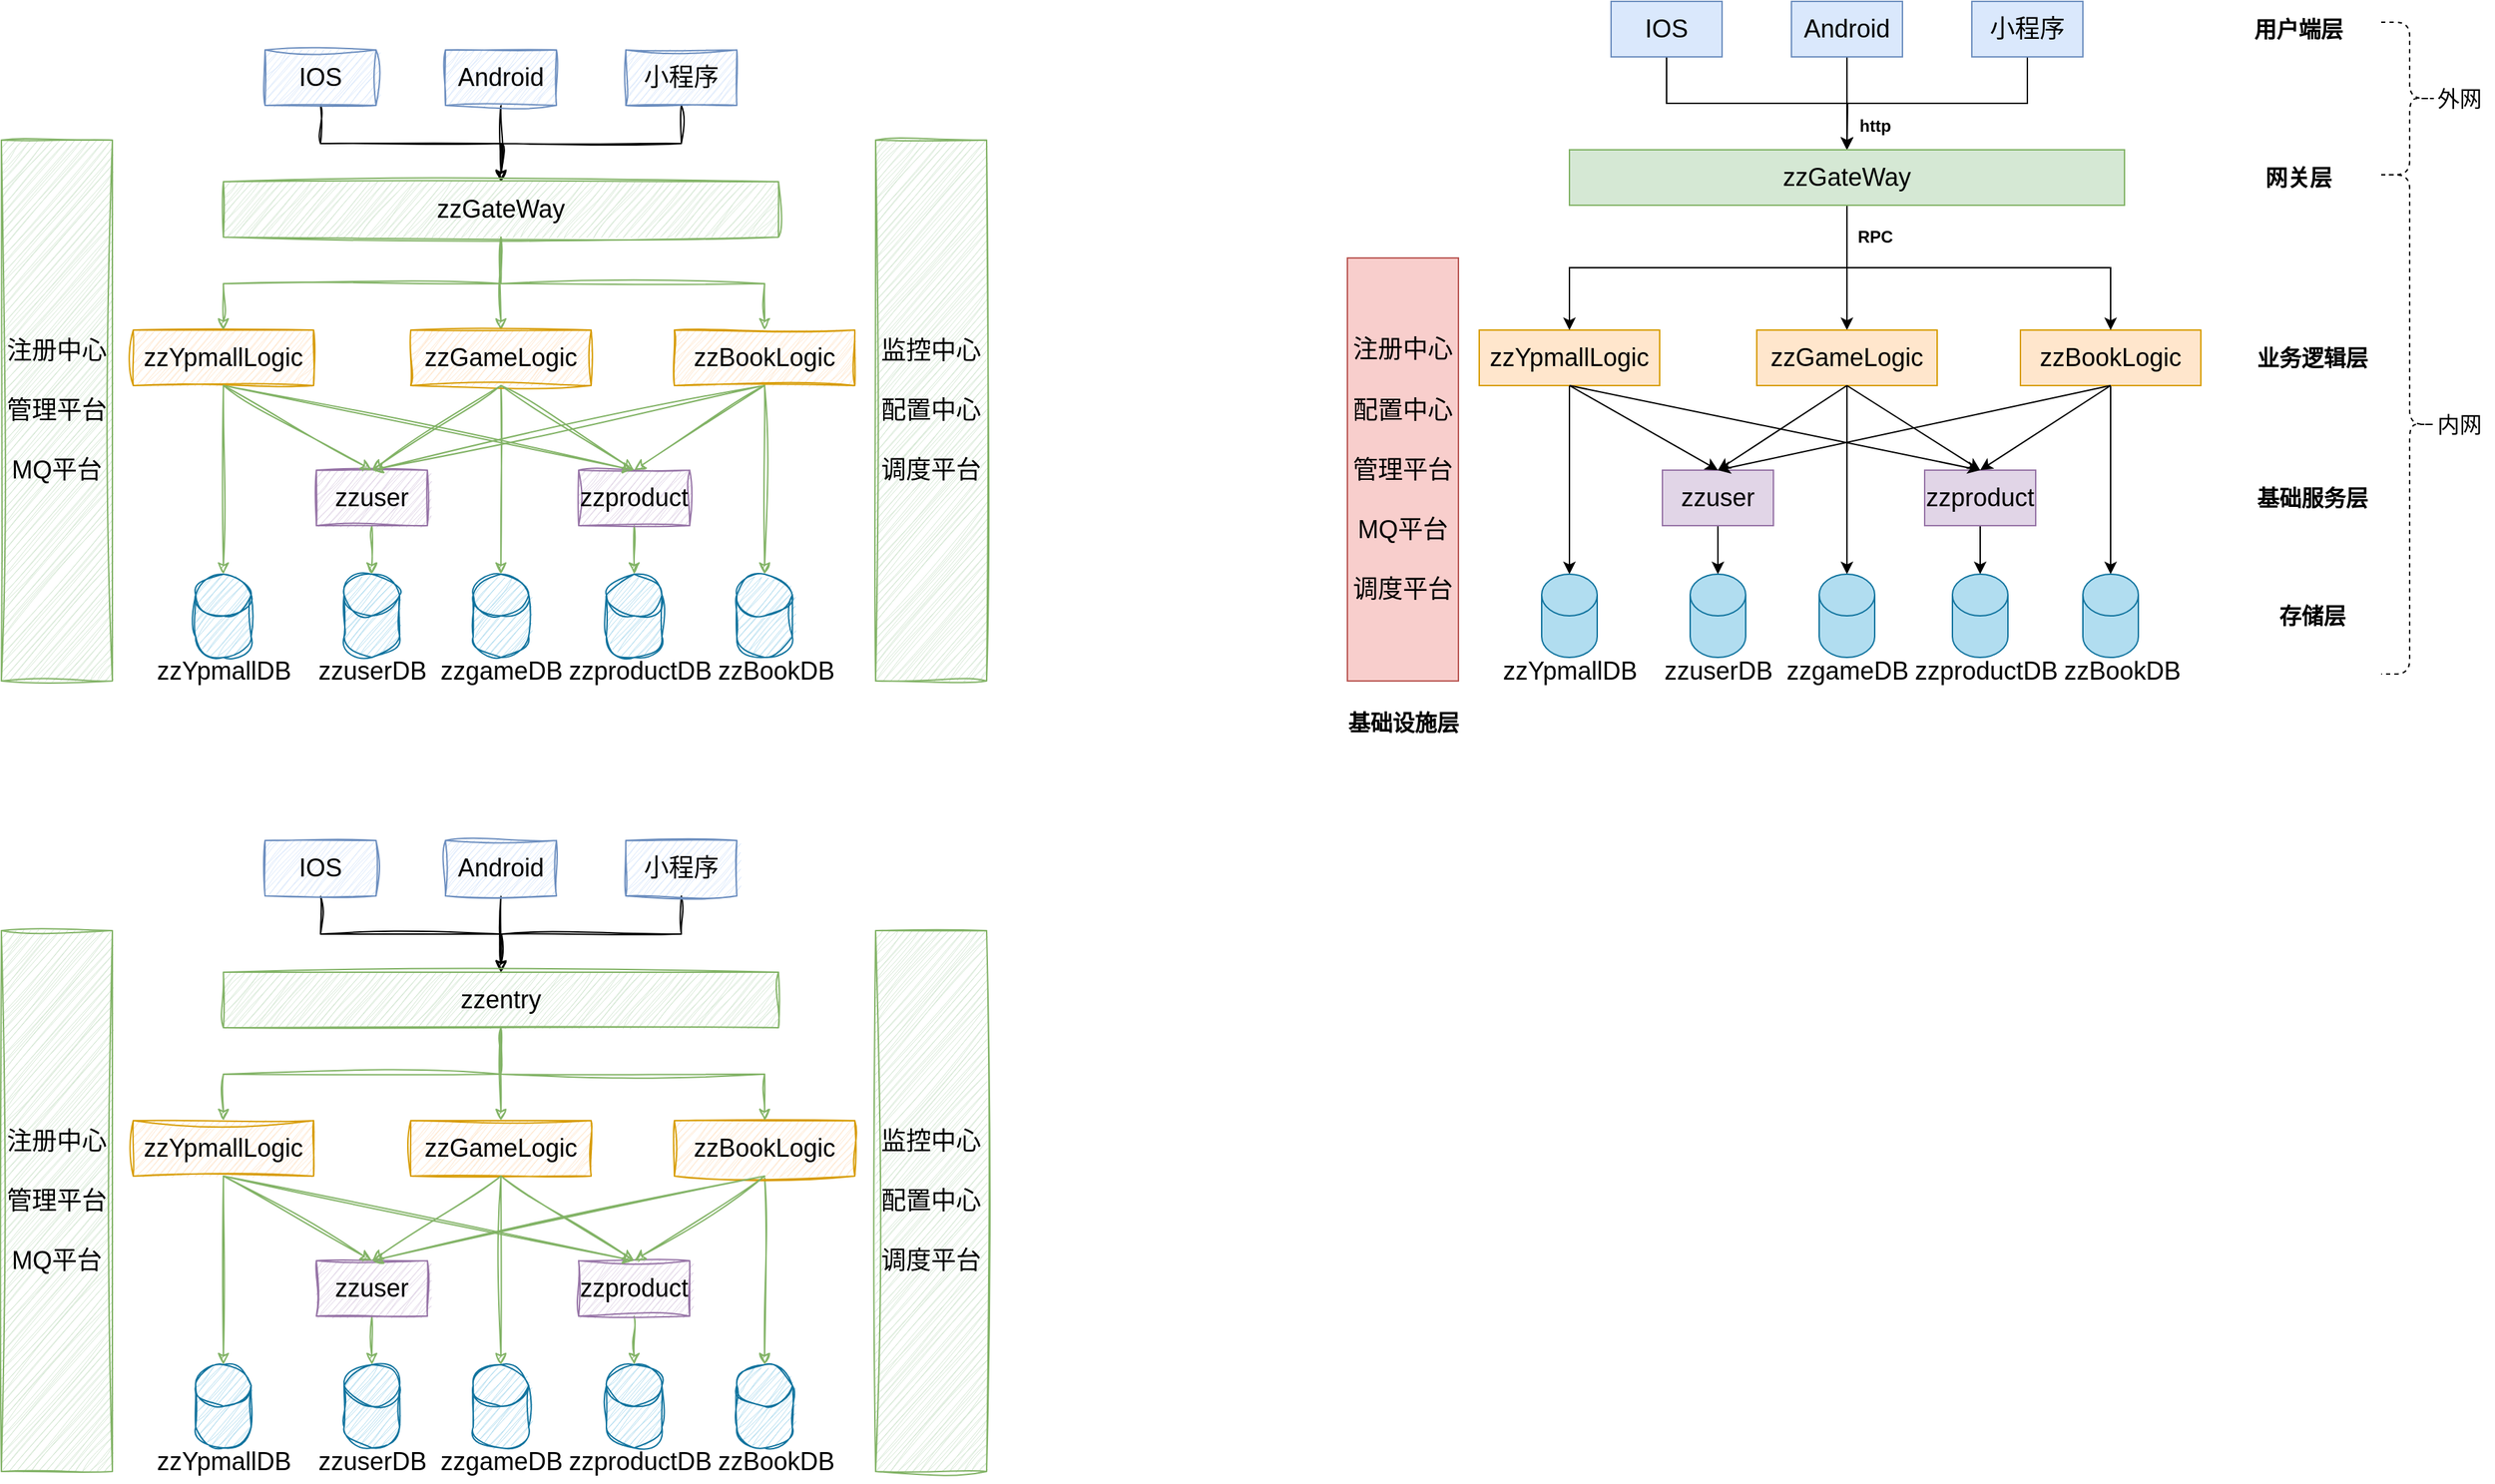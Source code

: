 <mxfile version="24.5.4" type="github">
  <diagram id="UJfnqa16FPFxeTNqQk0E" name="Page-1">
    <mxGraphModel dx="1022" dy="761" grid="1" gridSize="10" guides="1" tooltips="1" connect="1" arrows="1" fold="1" page="1" pageScale="1" pageWidth="827" pageHeight="1169" math="0" shadow="0">
      <root>
        <mxCell id="0" />
        <mxCell id="1" parent="0" />
        <mxCell id="Q5UJTFhfFlcfxcYRVWW--1" style="edgeStyle=orthogonalEdgeStyle;rounded=0;orthogonalLoop=1;jettySize=auto;html=1;exitX=0.5;exitY=1;exitDx=0;exitDy=0;entryX=0.5;entryY=0;entryDx=0;entryDy=0;sketch=1;curveFitting=1;jiggle=2;" parent="1" source="Q5UJTFhfFlcfxcYRVWW--2" target="Q5UJTFhfFlcfxcYRVWW--32" edge="1">
          <mxGeometry relative="1" as="geometry" />
        </mxCell>
        <mxCell id="Q5UJTFhfFlcfxcYRVWW--2" value="&lt;font style=&quot;font-size: 18px&quot;&gt;IOS&lt;/font&gt;" style="rounded=0;whiteSpace=wrap;html=1;fillColor=#dae8fc;strokeColor=#6c8ebf;sketch=1;curveFitting=1;jiggle=2;" parent="1" vertex="1">
          <mxGeometry x="230" y="90" width="80" height="40" as="geometry" />
        </mxCell>
        <mxCell id="Q5UJTFhfFlcfxcYRVWW--3" style="edgeStyle=orthogonalEdgeStyle;rounded=0;orthogonalLoop=1;jettySize=auto;html=1;exitX=0.5;exitY=1;exitDx=0;exitDy=0;entryX=0.5;entryY=0;entryDx=0;entryDy=0;sketch=1;curveFitting=1;jiggle=2;" parent="1" source="Q5UJTFhfFlcfxcYRVWW--4" target="Q5UJTFhfFlcfxcYRVWW--32" edge="1">
          <mxGeometry relative="1" as="geometry" />
        </mxCell>
        <mxCell id="Q5UJTFhfFlcfxcYRVWW--4" value="&lt;font style=&quot;font-size: 18px&quot;&gt;Android&lt;/font&gt;" style="rounded=0;whiteSpace=wrap;html=1;fillColor=#dae8fc;strokeColor=#6c8ebf;sketch=1;curveFitting=1;jiggle=2;" parent="1" vertex="1">
          <mxGeometry x="360" y="90" width="80" height="40" as="geometry" />
        </mxCell>
        <mxCell id="Q5UJTFhfFlcfxcYRVWW--5" style="edgeStyle=orthogonalEdgeStyle;rounded=0;orthogonalLoop=1;jettySize=auto;html=1;exitX=0.5;exitY=1;exitDx=0;exitDy=0;sketch=1;curveFitting=1;jiggle=2;" parent="1" source="Q5UJTFhfFlcfxcYRVWW--6" edge="1">
          <mxGeometry relative="1" as="geometry">
            <mxPoint x="400" y="185" as="targetPoint" />
          </mxGeometry>
        </mxCell>
        <mxCell id="Q5UJTFhfFlcfxcYRVWW--6" value="&lt;span style=&quot;font-size: 18px&quot;&gt;小程序&lt;/span&gt;" style="rounded=0;whiteSpace=wrap;html=1;fillColor=#dae8fc;strokeColor=#6c8ebf;sketch=1;curveFitting=1;jiggle=2;" parent="1" vertex="1">
          <mxGeometry x="490" y="90" width="80" height="40" as="geometry" />
        </mxCell>
        <mxCell id="Q5UJTFhfFlcfxcYRVWW--7" style="edgeStyle=orthogonalEdgeStyle;rounded=0;orthogonalLoop=1;jettySize=auto;html=1;exitX=0.5;exitY=1;exitDx=0;exitDy=0;entryX=0.5;entryY=0;entryDx=0;entryDy=0;entryPerimeter=0;fontSize=18;sketch=1;curveFitting=1;jiggle=2;fillColor=#d5e8d4;strokeColor=#82b366;" parent="1" source="Q5UJTFhfFlcfxcYRVWW--8" target="Q5UJTFhfFlcfxcYRVWW--15" edge="1">
          <mxGeometry relative="1" as="geometry" />
        </mxCell>
        <mxCell id="Q5UJTFhfFlcfxcYRVWW--8" value="&lt;font style=&quot;font-size: 18px&quot;&gt;zzYpmallLogic&lt;/font&gt;" style="rounded=0;whiteSpace=wrap;html=1;fillColor=#ffe6cc;strokeColor=#d79b00;sketch=1;curveFitting=1;jiggle=2;" parent="1" vertex="1">
          <mxGeometry x="135" y="292" width="130" height="40" as="geometry" />
        </mxCell>
        <mxCell id="Q5UJTFhfFlcfxcYRVWW--9" style="edgeStyle=orthogonalEdgeStyle;rounded=0;orthogonalLoop=1;jettySize=auto;html=1;exitX=0.5;exitY=1;exitDx=0;exitDy=0;entryX=0.5;entryY=0;entryDx=0;entryDy=0;entryPerimeter=0;fontSize=18;sketch=1;curveFitting=1;jiggle=2;fillColor=#d5e8d4;strokeColor=#82b366;" parent="1" source="Q5UJTFhfFlcfxcYRVWW--10" target="Q5UJTFhfFlcfxcYRVWW--21" edge="1">
          <mxGeometry relative="1" as="geometry" />
        </mxCell>
        <mxCell id="Q5UJTFhfFlcfxcYRVWW--10" value="&lt;font style=&quot;font-size: 18px&quot;&gt;zzBookLogic&lt;/font&gt;" style="rounded=0;whiteSpace=wrap;html=1;fillColor=#ffe6cc;strokeColor=#d79b00;sketch=1;curveFitting=1;jiggle=2;" parent="1" vertex="1">
          <mxGeometry x="525" y="292" width="130" height="40" as="geometry" />
        </mxCell>
        <mxCell id="Q5UJTFhfFlcfxcYRVWW--11" style="edgeStyle=orthogonalEdgeStyle;rounded=0;orthogonalLoop=1;jettySize=auto;html=1;exitX=0.5;exitY=1;exitDx=0;exitDy=0;entryX=0.5;entryY=0;entryDx=0;entryDy=0;entryPerimeter=0;fontSize=18;sketch=1;curveFitting=1;jiggle=2;fillColor=#d5e8d4;strokeColor=#82b366;" parent="1" source="Q5UJTFhfFlcfxcYRVWW--12" target="Q5UJTFhfFlcfxcYRVWW--17" edge="1">
          <mxGeometry relative="1" as="geometry" />
        </mxCell>
        <mxCell id="Q5UJTFhfFlcfxcYRVWW--12" value="&lt;font style=&quot;font-size: 18px&quot;&gt;zzuser&lt;/font&gt;" style="rounded=0;whiteSpace=wrap;html=1;fillColor=#e1d5e7;strokeColor=#9673a6;sketch=1;curveFitting=1;jiggle=2;" parent="1" vertex="1">
          <mxGeometry x="267" y="393" width="80" height="40" as="geometry" />
        </mxCell>
        <mxCell id="Q5UJTFhfFlcfxcYRVWW--13" style="edgeStyle=orthogonalEdgeStyle;rounded=0;orthogonalLoop=1;jettySize=auto;html=1;exitX=0.5;exitY=1;exitDx=0;exitDy=0;entryX=0.5;entryY=0;entryDx=0;entryDy=0;entryPerimeter=0;fontSize=18;sketch=1;curveFitting=1;jiggle=2;fillColor=#d5e8d4;strokeColor=#82b366;" parent="1" source="Q5UJTFhfFlcfxcYRVWW--14" target="Q5UJTFhfFlcfxcYRVWW--19" edge="1">
          <mxGeometry relative="1" as="geometry" />
        </mxCell>
        <mxCell id="Q5UJTFhfFlcfxcYRVWW--14" value="&lt;font style=&quot;font-size: 18px&quot;&gt;zzproduct&lt;/font&gt;" style="rounded=0;whiteSpace=wrap;html=1;fillColor=#e1d5e7;strokeColor=#9673a6;sketch=1;curveFitting=1;jiggle=2;" parent="1" vertex="1">
          <mxGeometry x="456" y="393" width="80" height="40" as="geometry" />
        </mxCell>
        <mxCell id="Q5UJTFhfFlcfxcYRVWW--15" value="" style="shape=cylinder3;whiteSpace=wrap;html=1;boundedLbl=1;backgroundOutline=1;size=15;fontSize=18;fillColor=#b1ddf0;strokeColor=#10739e;sketch=1;curveFitting=1;jiggle=2;" parent="1" vertex="1">
          <mxGeometry x="180" y="468" width="40" height="60" as="geometry" />
        </mxCell>
        <mxCell id="Q5UJTFhfFlcfxcYRVWW--16" value="zzYpmallDB" style="text;html=1;align=center;verticalAlign=middle;resizable=0;points=[];autosize=1;strokeColor=none;fillColor=none;fontSize=18;sketch=1;curveFitting=1;jiggle=2;" parent="1" vertex="1">
          <mxGeometry x="145" y="523" width="110" height="30" as="geometry" />
        </mxCell>
        <mxCell id="Q5UJTFhfFlcfxcYRVWW--17" value="" style="shape=cylinder3;whiteSpace=wrap;html=1;boundedLbl=1;backgroundOutline=1;size=15;fontSize=18;fillColor=#b1ddf0;strokeColor=#10739e;sketch=1;curveFitting=1;jiggle=2;" parent="1" vertex="1">
          <mxGeometry x="287" y="468" width="40" height="60" as="geometry" />
        </mxCell>
        <mxCell id="Q5UJTFhfFlcfxcYRVWW--18" value="zzuserDB" style="text;html=1;align=center;verticalAlign=middle;resizable=0;points=[];autosize=1;strokeColor=none;fillColor=none;fontSize=18;sketch=1;curveFitting=1;jiggle=2;" parent="1" vertex="1">
          <mxGeometry x="262" y="523" width="90" height="30" as="geometry" />
        </mxCell>
        <mxCell id="Q5UJTFhfFlcfxcYRVWW--19" value="" style="shape=cylinder3;whiteSpace=wrap;html=1;boundedLbl=1;backgroundOutline=1;size=15;fontSize=18;fillColor=#b1ddf0;strokeColor=#10739e;sketch=1;curveFitting=1;jiggle=2;" parent="1" vertex="1">
          <mxGeometry x="476" y="468" width="40" height="60" as="geometry" />
        </mxCell>
        <mxCell id="Q5UJTFhfFlcfxcYRVWW--20" value="zzproductDB" style="text;html=1;align=center;verticalAlign=middle;resizable=0;points=[];autosize=1;strokeColor=none;fillColor=none;fontSize=18;sketch=1;curveFitting=1;jiggle=2;" parent="1" vertex="1">
          <mxGeometry x="440" y="523" width="120" height="30" as="geometry" />
        </mxCell>
        <mxCell id="Q5UJTFhfFlcfxcYRVWW--21" value="" style="shape=cylinder3;whiteSpace=wrap;html=1;boundedLbl=1;backgroundOutline=1;size=15;fontSize=18;fillColor=#b1ddf0;strokeColor=#10739e;sketch=1;curveFitting=1;jiggle=2;" parent="1" vertex="1">
          <mxGeometry x="570" y="468" width="40" height="60" as="geometry" />
        </mxCell>
        <mxCell id="Q5UJTFhfFlcfxcYRVWW--22" value="zzBookDB" style="text;html=1;align=center;verticalAlign=middle;resizable=0;points=[];autosize=1;strokeColor=none;fillColor=none;fontSize=18;sketch=1;curveFitting=1;jiggle=2;" parent="1" vertex="1">
          <mxGeometry x="548" y="523" width="100" height="30" as="geometry" />
        </mxCell>
        <mxCell id="Q5UJTFhfFlcfxcYRVWW--23" value="&lt;span style=&quot;font-size: 18px&quot;&gt;注册中心&lt;br&gt;&lt;br&gt;管理平台&lt;br&gt;&lt;br&gt;MQ平台&lt;br&gt;&lt;/span&gt;" style="rounded=0;whiteSpace=wrap;html=1;fillColor=#d5e8d4;strokeColor=#82b366;sketch=1;curveFitting=1;jiggle=2;" parent="1" vertex="1">
          <mxGeometry x="40" y="155" width="80" height="390" as="geometry" />
        </mxCell>
        <mxCell id="Q5UJTFhfFlcfxcYRVWW--24" value="&lt;span style=&quot;font-size: 18px&quot;&gt;监控中心&lt;br&gt;&lt;br&gt;配置中心&lt;br&gt;&lt;br&gt;调度平台&lt;br&gt;&lt;/span&gt;" style="rounded=0;whiteSpace=wrap;html=1;fillColor=#d5e8d4;strokeColor=#82b366;sketch=1;curveFitting=1;jiggle=2;" parent="1" vertex="1">
          <mxGeometry x="670" y="155" width="80" height="390" as="geometry" />
        </mxCell>
        <mxCell id="Q5UJTFhfFlcfxcYRVWW--25" value="" style="endArrow=classic;html=1;rounded=0;fontSize=18;exitX=0.5;exitY=1;exitDx=0;exitDy=0;entryX=0.5;entryY=0;entryDx=0;entryDy=0;sketch=1;curveFitting=1;jiggle=2;fillColor=#d5e8d4;strokeColor=#82b366;" parent="1" source="Q5UJTFhfFlcfxcYRVWW--8" target="Q5UJTFhfFlcfxcYRVWW--12" edge="1">
          <mxGeometry width="50" height="50" relative="1" as="geometry">
            <mxPoint x="260" y="655" as="sourcePoint" />
            <mxPoint x="310" y="605" as="targetPoint" />
          </mxGeometry>
        </mxCell>
        <mxCell id="Q5UJTFhfFlcfxcYRVWW--26" value="" style="endArrow=classic;html=1;rounded=0;fontSize=18;exitX=0.5;exitY=1;exitDx=0;exitDy=0;entryX=0.5;entryY=0;entryDx=0;entryDy=0;sketch=1;curveFitting=1;jiggle=2;fillColor=#d5e8d4;strokeColor=#82b366;" parent="1" source="Q5UJTFhfFlcfxcYRVWW--8" target="Q5UJTFhfFlcfxcYRVWW--14" edge="1">
          <mxGeometry width="50" height="50" relative="1" as="geometry">
            <mxPoint x="210" y="342" as="sourcePoint" />
            <mxPoint x="330" y="403" as="targetPoint" />
          </mxGeometry>
        </mxCell>
        <mxCell id="Q5UJTFhfFlcfxcYRVWW--27" value="" style="endArrow=classic;html=1;rounded=0;fontSize=18;exitX=0.5;exitY=1;exitDx=0;exitDy=0;entryX=0.5;entryY=0;entryDx=0;entryDy=0;sketch=1;curveFitting=1;jiggle=2;fillColor=#d5e8d4;strokeColor=#82b366;" parent="1" source="Q5UJTFhfFlcfxcYRVWW--10" target="Q5UJTFhfFlcfxcYRVWW--14" edge="1">
          <mxGeometry width="50" height="50" relative="1" as="geometry">
            <mxPoint x="210" y="342" as="sourcePoint" />
            <mxPoint x="480" y="403" as="targetPoint" />
          </mxGeometry>
        </mxCell>
        <mxCell id="Q5UJTFhfFlcfxcYRVWW--28" value="" style="endArrow=classic;html=1;rounded=0;fontSize=18;exitX=0.5;exitY=1;exitDx=0;exitDy=0;entryX=0.5;entryY=0;entryDx=0;entryDy=0;sketch=1;curveFitting=1;jiggle=2;fillColor=#d5e8d4;strokeColor=#82b366;" parent="1" source="Q5UJTFhfFlcfxcYRVWW--10" target="Q5UJTFhfFlcfxcYRVWW--12" edge="1">
          <mxGeometry width="50" height="50" relative="1" as="geometry">
            <mxPoint x="610" y="375" as="sourcePoint" />
            <mxPoint x="350" y="312" as="targetPoint" />
          </mxGeometry>
        </mxCell>
        <mxCell id="Q5UJTFhfFlcfxcYRVWW--29" style="edgeStyle=orthogonalEdgeStyle;rounded=0;orthogonalLoop=1;jettySize=auto;html=1;exitX=0.5;exitY=1;exitDx=0;exitDy=0;fontSize=18;sketch=1;curveFitting=1;jiggle=2;fillColor=#d5e8d4;strokeColor=#82b366;" parent="1" source="Q5UJTFhfFlcfxcYRVWW--32" target="Q5UJTFhfFlcfxcYRVWW--34" edge="1">
          <mxGeometry relative="1" as="geometry" />
        </mxCell>
        <mxCell id="Q5UJTFhfFlcfxcYRVWW--30" style="edgeStyle=orthogonalEdgeStyle;rounded=0;orthogonalLoop=1;jettySize=auto;html=1;exitX=0.5;exitY=1;exitDx=0;exitDy=0;entryX=0.5;entryY=0;entryDx=0;entryDy=0;sketch=1;curveFitting=1;jiggle=2;fillColor=#d5e8d4;strokeColor=#82b366;" parent="1" source="Q5UJTFhfFlcfxcYRVWW--32" target="Q5UJTFhfFlcfxcYRVWW--8" edge="1">
          <mxGeometry relative="1" as="geometry" />
        </mxCell>
        <mxCell id="Q5UJTFhfFlcfxcYRVWW--31" style="edgeStyle=orthogonalEdgeStyle;rounded=0;orthogonalLoop=1;jettySize=auto;html=1;exitX=0.5;exitY=1;exitDx=0;exitDy=0;entryX=0.5;entryY=0;entryDx=0;entryDy=0;sketch=1;curveFitting=1;jiggle=2;fillColor=#d5e8d4;strokeColor=#82b366;" parent="1" source="Q5UJTFhfFlcfxcYRVWW--32" target="Q5UJTFhfFlcfxcYRVWW--10" edge="1">
          <mxGeometry relative="1" as="geometry" />
        </mxCell>
        <mxCell id="Q5UJTFhfFlcfxcYRVWW--32" value="&lt;font style=&quot;font-size: 18px&quot;&gt;zzGateWay&lt;/font&gt;" style="rounded=0;whiteSpace=wrap;html=1;fillColor=#d5e8d4;strokeColor=#82b366;sketch=1;curveFitting=1;jiggle=2;" parent="1" vertex="1">
          <mxGeometry x="200" y="185" width="400" height="40" as="geometry" />
        </mxCell>
        <mxCell id="Q5UJTFhfFlcfxcYRVWW--33" style="edgeStyle=orthogonalEdgeStyle;rounded=0;orthogonalLoop=1;jettySize=auto;html=1;exitX=0.5;exitY=1;exitDx=0;exitDy=0;entryX=0.5;entryY=0;entryDx=0;entryDy=0;entryPerimeter=0;sketch=1;curveFitting=1;jiggle=2;fillColor=#d5e8d4;strokeColor=#82b366;" parent="1" source="Q5UJTFhfFlcfxcYRVWW--34" target="Q5UJTFhfFlcfxcYRVWW--35" edge="1">
          <mxGeometry relative="1" as="geometry" />
        </mxCell>
        <mxCell id="Q5UJTFhfFlcfxcYRVWW--34" value="&lt;font style=&quot;font-size: 18px&quot;&gt;zzGameLogic&lt;/font&gt;" style="rounded=0;whiteSpace=wrap;html=1;fillColor=#ffe6cc;strokeColor=#d79b00;sketch=1;curveFitting=1;jiggle=2;" parent="1" vertex="1">
          <mxGeometry x="335" y="292" width="130" height="40" as="geometry" />
        </mxCell>
        <mxCell id="Q5UJTFhfFlcfxcYRVWW--35" value="" style="shape=cylinder3;whiteSpace=wrap;html=1;boundedLbl=1;backgroundOutline=1;size=15;fontSize=18;fillColor=#b1ddf0;strokeColor=#10739e;sketch=1;curveFitting=1;jiggle=2;" parent="1" vertex="1">
          <mxGeometry x="380" y="468" width="40" height="60" as="geometry" />
        </mxCell>
        <mxCell id="Q5UJTFhfFlcfxcYRVWW--36" value="zzgameDB" style="text;html=1;align=center;verticalAlign=middle;resizable=0;points=[];autosize=1;strokeColor=none;fillColor=none;fontSize=18;sketch=1;curveFitting=1;jiggle=2;" parent="1" vertex="1">
          <mxGeometry x="350" y="523" width="100" height="30" as="geometry" />
        </mxCell>
        <mxCell id="Q5UJTFhfFlcfxcYRVWW--37" value="" style="endArrow=classic;html=1;rounded=0;fontSize=18;exitX=0.5;exitY=1;exitDx=0;exitDy=0;entryX=0.5;entryY=0;entryDx=0;entryDy=0;sketch=1;curveFitting=1;jiggle=2;fillColor=#d5e8d4;strokeColor=#82b366;" parent="1" source="Q5UJTFhfFlcfxcYRVWW--34" target="Q5UJTFhfFlcfxcYRVWW--14" edge="1">
          <mxGeometry width="50" height="50" relative="1" as="geometry">
            <mxPoint x="210" y="342" as="sourcePoint" />
            <mxPoint x="503" y="403" as="targetPoint" />
          </mxGeometry>
        </mxCell>
        <mxCell id="Q5UJTFhfFlcfxcYRVWW--38" value="" style="endArrow=classic;html=1;rounded=0;fontSize=18;exitX=0.5;exitY=1;exitDx=0;exitDy=0;entryX=0.5;entryY=0;entryDx=0;entryDy=0;sketch=1;curveFitting=1;jiggle=2;fillColor=#d5e8d4;strokeColor=#82b366;" parent="1" source="Q5UJTFhfFlcfxcYRVWW--34" target="Q5UJTFhfFlcfxcYRVWW--12" edge="1">
          <mxGeometry width="50" height="50" relative="1" as="geometry">
            <mxPoint x="600" y="342" as="sourcePoint" />
            <mxPoint x="317" y="403" as="targetPoint" />
          </mxGeometry>
        </mxCell>
        <mxCell id="Q5UJTFhfFlcfxcYRVWW--39" style="edgeStyle=orthogonalEdgeStyle;rounded=0;orthogonalLoop=1;jettySize=auto;html=1;exitX=0.5;exitY=1;exitDx=0;exitDy=0;entryX=0.5;entryY=0;entryDx=0;entryDy=0;" parent="1" source="Q5UJTFhfFlcfxcYRVWW--40" target="Q5UJTFhfFlcfxcYRVWW--70" edge="1">
          <mxGeometry relative="1" as="geometry" />
        </mxCell>
        <mxCell id="Q5UJTFhfFlcfxcYRVWW--40" value="&lt;font style=&quot;font-size: 18px&quot;&gt;IOS&lt;/font&gt;" style="rounded=0;whiteSpace=wrap;html=1;fillColor=#dae8fc;strokeColor=#6c8ebf;" parent="1" vertex="1">
          <mxGeometry x="1200" y="55" width="80" height="40" as="geometry" />
        </mxCell>
        <mxCell id="Q5UJTFhfFlcfxcYRVWW--41" style="edgeStyle=orthogonalEdgeStyle;rounded=0;orthogonalLoop=1;jettySize=auto;html=1;exitX=0.5;exitY=1;exitDx=0;exitDy=0;entryX=0.5;entryY=0;entryDx=0;entryDy=0;" parent="1" source="Q5UJTFhfFlcfxcYRVWW--42" target="Q5UJTFhfFlcfxcYRVWW--70" edge="1">
          <mxGeometry relative="1" as="geometry" />
        </mxCell>
        <mxCell id="Q5UJTFhfFlcfxcYRVWW--42" value="&lt;font style=&quot;font-size: 18px&quot;&gt;Android&lt;/font&gt;" style="rounded=0;whiteSpace=wrap;html=1;fillColor=#dae8fc;strokeColor=#6c8ebf;" parent="1" vertex="1">
          <mxGeometry x="1330" y="55" width="80" height="40" as="geometry" />
        </mxCell>
        <mxCell id="Q5UJTFhfFlcfxcYRVWW--43" style="edgeStyle=orthogonalEdgeStyle;rounded=0;orthogonalLoop=1;jettySize=auto;html=1;exitX=0.5;exitY=1;exitDx=0;exitDy=0;" parent="1" source="Q5UJTFhfFlcfxcYRVWW--44" edge="1">
          <mxGeometry relative="1" as="geometry">
            <mxPoint x="1370" y="162" as="targetPoint" />
          </mxGeometry>
        </mxCell>
        <mxCell id="Q5UJTFhfFlcfxcYRVWW--44" value="&lt;span style=&quot;font-size: 18px&quot;&gt;小程序&lt;/span&gt;" style="rounded=0;whiteSpace=wrap;html=1;fillColor=#dae8fc;strokeColor=#6c8ebf;" parent="1" vertex="1">
          <mxGeometry x="1460" y="55" width="80" height="40" as="geometry" />
        </mxCell>
        <mxCell id="Q5UJTFhfFlcfxcYRVWW--45" style="edgeStyle=orthogonalEdgeStyle;rounded=0;orthogonalLoop=1;jettySize=auto;html=1;exitX=0.5;exitY=1;exitDx=0;exitDy=0;entryX=0.5;entryY=0;entryDx=0;entryDy=0;entryPerimeter=0;fontSize=18;" parent="1" source="Q5UJTFhfFlcfxcYRVWW--46" target="Q5UJTFhfFlcfxcYRVWW--53" edge="1">
          <mxGeometry relative="1" as="geometry" />
        </mxCell>
        <mxCell id="Q5UJTFhfFlcfxcYRVWW--46" value="&lt;font style=&quot;font-size: 18px&quot;&gt;zzYpmallLogic&lt;/font&gt;" style="rounded=0;whiteSpace=wrap;html=1;fillColor=#ffe6cc;strokeColor=#d79b00;" parent="1" vertex="1">
          <mxGeometry x="1105" y="292" width="130" height="40" as="geometry" />
        </mxCell>
        <mxCell id="Q5UJTFhfFlcfxcYRVWW--47" style="edgeStyle=orthogonalEdgeStyle;rounded=0;orthogonalLoop=1;jettySize=auto;html=1;exitX=0.5;exitY=1;exitDx=0;exitDy=0;entryX=0.5;entryY=0;entryDx=0;entryDy=0;entryPerimeter=0;fontSize=18;" parent="1" source="Q5UJTFhfFlcfxcYRVWW--48" target="Q5UJTFhfFlcfxcYRVWW--59" edge="1">
          <mxGeometry relative="1" as="geometry" />
        </mxCell>
        <mxCell id="Q5UJTFhfFlcfxcYRVWW--48" value="&lt;font style=&quot;font-size: 18px&quot;&gt;zzBookLogic&lt;/font&gt;" style="rounded=0;whiteSpace=wrap;html=1;fillColor=#ffe6cc;strokeColor=#d79b00;" parent="1" vertex="1">
          <mxGeometry x="1495" y="292" width="130" height="40" as="geometry" />
        </mxCell>
        <mxCell id="Q5UJTFhfFlcfxcYRVWW--49" style="edgeStyle=orthogonalEdgeStyle;rounded=0;orthogonalLoop=1;jettySize=auto;html=1;exitX=0.5;exitY=1;exitDx=0;exitDy=0;entryX=0.5;entryY=0;entryDx=0;entryDy=0;entryPerimeter=0;fontSize=18;" parent="1" source="Q5UJTFhfFlcfxcYRVWW--50" target="Q5UJTFhfFlcfxcYRVWW--55" edge="1">
          <mxGeometry relative="1" as="geometry" />
        </mxCell>
        <mxCell id="Q5UJTFhfFlcfxcYRVWW--50" value="&lt;font style=&quot;font-size: 18px&quot;&gt;zzuser&lt;/font&gt;" style="rounded=0;whiteSpace=wrap;html=1;fillColor=#e1d5e7;strokeColor=#9673a6;" parent="1" vertex="1">
          <mxGeometry x="1237" y="393" width="80" height="40" as="geometry" />
        </mxCell>
        <mxCell id="Q5UJTFhfFlcfxcYRVWW--51" style="edgeStyle=orthogonalEdgeStyle;rounded=0;orthogonalLoop=1;jettySize=auto;html=1;exitX=0.5;exitY=1;exitDx=0;exitDy=0;entryX=0.5;entryY=0;entryDx=0;entryDy=0;entryPerimeter=0;fontSize=18;" parent="1" source="Q5UJTFhfFlcfxcYRVWW--52" target="Q5UJTFhfFlcfxcYRVWW--57" edge="1">
          <mxGeometry relative="1" as="geometry" />
        </mxCell>
        <mxCell id="Q5UJTFhfFlcfxcYRVWW--52" value="&lt;font style=&quot;font-size: 18px&quot;&gt;zzproduct&lt;/font&gt;" style="rounded=0;whiteSpace=wrap;html=1;fillColor=#e1d5e7;strokeColor=#9673a6;" parent="1" vertex="1">
          <mxGeometry x="1426" y="393" width="80" height="40" as="geometry" />
        </mxCell>
        <mxCell id="Q5UJTFhfFlcfxcYRVWW--53" value="" style="shape=cylinder3;whiteSpace=wrap;html=1;boundedLbl=1;backgroundOutline=1;size=15;fontSize=18;fillColor=#b1ddf0;strokeColor=#10739e;" parent="1" vertex="1">
          <mxGeometry x="1150" y="468" width="40" height="60" as="geometry" />
        </mxCell>
        <mxCell id="Q5UJTFhfFlcfxcYRVWW--54" value="zzYpmallDB" style="text;html=1;align=center;verticalAlign=middle;resizable=0;points=[];autosize=1;strokeColor=none;fillColor=none;fontSize=18;" parent="1" vertex="1">
          <mxGeometry x="1115" y="523" width="110" height="30" as="geometry" />
        </mxCell>
        <mxCell id="Q5UJTFhfFlcfxcYRVWW--55" value="" style="shape=cylinder3;whiteSpace=wrap;html=1;boundedLbl=1;backgroundOutline=1;size=15;fontSize=18;fillColor=#b1ddf0;strokeColor=#10739e;" parent="1" vertex="1">
          <mxGeometry x="1257" y="468" width="40" height="60" as="geometry" />
        </mxCell>
        <mxCell id="Q5UJTFhfFlcfxcYRVWW--56" value="zzuserDB" style="text;html=1;align=center;verticalAlign=middle;resizable=0;points=[];autosize=1;strokeColor=none;fillColor=none;fontSize=18;" parent="1" vertex="1">
          <mxGeometry x="1232" y="523" width="90" height="30" as="geometry" />
        </mxCell>
        <mxCell id="Q5UJTFhfFlcfxcYRVWW--57" value="" style="shape=cylinder3;whiteSpace=wrap;html=1;boundedLbl=1;backgroundOutline=1;size=15;fontSize=18;fillColor=#b1ddf0;strokeColor=#10739e;" parent="1" vertex="1">
          <mxGeometry x="1446" y="468" width="40" height="60" as="geometry" />
        </mxCell>
        <mxCell id="Q5UJTFhfFlcfxcYRVWW--58" value="zzproductDB" style="text;html=1;align=center;verticalAlign=middle;resizable=0;points=[];autosize=1;strokeColor=none;fillColor=none;fontSize=18;" parent="1" vertex="1">
          <mxGeometry x="1410" y="523" width="120" height="30" as="geometry" />
        </mxCell>
        <mxCell id="Q5UJTFhfFlcfxcYRVWW--59" value="" style="shape=cylinder3;whiteSpace=wrap;html=1;boundedLbl=1;backgroundOutline=1;size=15;fontSize=18;fillColor=#b1ddf0;strokeColor=#10739e;" parent="1" vertex="1">
          <mxGeometry x="1540" y="468" width="40" height="60" as="geometry" />
        </mxCell>
        <mxCell id="Q5UJTFhfFlcfxcYRVWW--60" value="zzBookDB" style="text;html=1;align=center;verticalAlign=middle;resizable=0;points=[];autosize=1;strokeColor=none;fillColor=none;fontSize=18;" parent="1" vertex="1">
          <mxGeometry x="1518" y="523" width="100" height="30" as="geometry" />
        </mxCell>
        <mxCell id="Q5UJTFhfFlcfxcYRVWW--61" value="&lt;span style=&quot;font-size: 18px&quot;&gt;注册中心&lt;br&gt;&lt;br&gt;配置中心&lt;br&gt;&lt;br&gt;管理平台&lt;br&gt;&lt;br&gt;MQ平台&lt;br&gt;&lt;br&gt;调度平台&lt;br&gt;&lt;/span&gt;" style="rounded=0;whiteSpace=wrap;html=1;fillColor=#f8cecc;strokeColor=#b85450;" parent="1" vertex="1">
          <mxGeometry x="1010" y="240" width="80" height="305" as="geometry" />
        </mxCell>
        <mxCell id="Q5UJTFhfFlcfxcYRVWW--63" value="" style="endArrow=classic;html=1;rounded=0;fontSize=18;exitX=0.5;exitY=1;exitDx=0;exitDy=0;entryX=0.5;entryY=0;entryDx=0;entryDy=0;" parent="1" source="Q5UJTFhfFlcfxcYRVWW--46" target="Q5UJTFhfFlcfxcYRVWW--50" edge="1">
          <mxGeometry width="50" height="50" relative="1" as="geometry">
            <mxPoint x="1230" y="655" as="sourcePoint" />
            <mxPoint x="1280" y="605" as="targetPoint" />
          </mxGeometry>
        </mxCell>
        <mxCell id="Q5UJTFhfFlcfxcYRVWW--64" value="" style="endArrow=classic;html=1;rounded=0;fontSize=18;exitX=0.5;exitY=1;exitDx=0;exitDy=0;entryX=0.5;entryY=0;entryDx=0;entryDy=0;" parent="1" source="Q5UJTFhfFlcfxcYRVWW--46" target="Q5UJTFhfFlcfxcYRVWW--52" edge="1">
          <mxGeometry width="50" height="50" relative="1" as="geometry">
            <mxPoint x="1180" y="342" as="sourcePoint" />
            <mxPoint x="1300" y="403" as="targetPoint" />
          </mxGeometry>
        </mxCell>
        <mxCell id="Q5UJTFhfFlcfxcYRVWW--65" value="" style="endArrow=classic;html=1;rounded=0;fontSize=18;exitX=0.5;exitY=1;exitDx=0;exitDy=0;entryX=0.5;entryY=0;entryDx=0;entryDy=0;" parent="1" source="Q5UJTFhfFlcfxcYRVWW--48" target="Q5UJTFhfFlcfxcYRVWW--52" edge="1">
          <mxGeometry width="50" height="50" relative="1" as="geometry">
            <mxPoint x="1180" y="342" as="sourcePoint" />
            <mxPoint x="1450" y="403" as="targetPoint" />
          </mxGeometry>
        </mxCell>
        <mxCell id="Q5UJTFhfFlcfxcYRVWW--66" value="" style="endArrow=classic;html=1;rounded=0;fontSize=18;exitX=0.5;exitY=1;exitDx=0;exitDy=0;entryX=0.5;entryY=0;entryDx=0;entryDy=0;" parent="1" source="Q5UJTFhfFlcfxcYRVWW--48" target="Q5UJTFhfFlcfxcYRVWW--50" edge="1">
          <mxGeometry width="50" height="50" relative="1" as="geometry">
            <mxPoint x="1580" y="375" as="sourcePoint" />
            <mxPoint x="1320" y="312" as="targetPoint" />
          </mxGeometry>
        </mxCell>
        <mxCell id="Q5UJTFhfFlcfxcYRVWW--67" style="edgeStyle=orthogonalEdgeStyle;rounded=0;orthogonalLoop=1;jettySize=auto;html=1;exitX=0.5;exitY=1;exitDx=0;exitDy=0;fontSize=18;" parent="1" source="Q5UJTFhfFlcfxcYRVWW--70" target="Q5UJTFhfFlcfxcYRVWW--72" edge="1">
          <mxGeometry relative="1" as="geometry" />
        </mxCell>
        <mxCell id="Q5UJTFhfFlcfxcYRVWW--68" style="edgeStyle=orthogonalEdgeStyle;rounded=0;orthogonalLoop=1;jettySize=auto;html=1;exitX=0.5;exitY=1;exitDx=0;exitDy=0;entryX=0.5;entryY=0;entryDx=0;entryDy=0;" parent="1" source="Q5UJTFhfFlcfxcYRVWW--70" target="Q5UJTFhfFlcfxcYRVWW--46" edge="1">
          <mxGeometry relative="1" as="geometry" />
        </mxCell>
        <mxCell id="Q5UJTFhfFlcfxcYRVWW--69" style="edgeStyle=orthogonalEdgeStyle;rounded=0;orthogonalLoop=1;jettySize=auto;html=1;exitX=0.5;exitY=1;exitDx=0;exitDy=0;entryX=0.5;entryY=0;entryDx=0;entryDy=0;" parent="1" source="Q5UJTFhfFlcfxcYRVWW--70" target="Q5UJTFhfFlcfxcYRVWW--48" edge="1">
          <mxGeometry relative="1" as="geometry" />
        </mxCell>
        <mxCell id="Q5UJTFhfFlcfxcYRVWW--70" value="&lt;font style=&quot;font-size: 18px&quot;&gt;zzGateWay&lt;/font&gt;" style="rounded=0;whiteSpace=wrap;html=1;fillColor=#d5e8d4;strokeColor=#82b366;" parent="1" vertex="1">
          <mxGeometry x="1170" y="162" width="400" height="40" as="geometry" />
        </mxCell>
        <mxCell id="Q5UJTFhfFlcfxcYRVWW--71" style="edgeStyle=orthogonalEdgeStyle;rounded=0;orthogonalLoop=1;jettySize=auto;html=1;exitX=0.5;exitY=1;exitDx=0;exitDy=0;entryX=0.5;entryY=0;entryDx=0;entryDy=0;entryPerimeter=0;" parent="1" source="Q5UJTFhfFlcfxcYRVWW--72" target="Q5UJTFhfFlcfxcYRVWW--73" edge="1">
          <mxGeometry relative="1" as="geometry" />
        </mxCell>
        <mxCell id="Q5UJTFhfFlcfxcYRVWW--72" value="&lt;font style=&quot;font-size: 18px&quot;&gt;zzGameLogic&lt;/font&gt;" style="rounded=0;whiteSpace=wrap;html=1;fillColor=#ffe6cc;strokeColor=#d79b00;" parent="1" vertex="1">
          <mxGeometry x="1305" y="292" width="130" height="40" as="geometry" />
        </mxCell>
        <mxCell id="Q5UJTFhfFlcfxcYRVWW--73" value="" style="shape=cylinder3;whiteSpace=wrap;html=1;boundedLbl=1;backgroundOutline=1;size=15;fontSize=18;fillColor=#b1ddf0;strokeColor=#10739e;" parent="1" vertex="1">
          <mxGeometry x="1350" y="468" width="40" height="60" as="geometry" />
        </mxCell>
        <mxCell id="Q5UJTFhfFlcfxcYRVWW--74" value="zzgameDB" style="text;html=1;align=center;verticalAlign=middle;resizable=0;points=[];autosize=1;strokeColor=none;fillColor=none;fontSize=18;" parent="1" vertex="1">
          <mxGeometry x="1320" y="523" width="100" height="30" as="geometry" />
        </mxCell>
        <mxCell id="Q5UJTFhfFlcfxcYRVWW--75" value="" style="endArrow=classic;html=1;rounded=0;fontSize=18;exitX=0.5;exitY=1;exitDx=0;exitDy=0;entryX=0.5;entryY=0;entryDx=0;entryDy=0;" parent="1" source="Q5UJTFhfFlcfxcYRVWW--72" target="Q5UJTFhfFlcfxcYRVWW--52" edge="1">
          <mxGeometry width="50" height="50" relative="1" as="geometry">
            <mxPoint x="1180" y="342" as="sourcePoint" />
            <mxPoint x="1473" y="403" as="targetPoint" />
          </mxGeometry>
        </mxCell>
        <mxCell id="Q5UJTFhfFlcfxcYRVWW--76" value="" style="endArrow=classic;html=1;rounded=0;fontSize=18;exitX=0.5;exitY=1;exitDx=0;exitDy=0;entryX=0.5;entryY=0;entryDx=0;entryDy=0;" parent="1" source="Q5UJTFhfFlcfxcYRVWW--72" target="Q5UJTFhfFlcfxcYRVWW--50" edge="1">
          <mxGeometry width="50" height="50" relative="1" as="geometry">
            <mxPoint x="1570" y="342" as="sourcePoint" />
            <mxPoint x="1287" y="403" as="targetPoint" />
          </mxGeometry>
        </mxCell>
        <mxCell id="Q5UJTFhfFlcfxcYRVWW--77" value="" style="shape=curlyBracket;whiteSpace=wrap;html=1;rounded=1;flipH=1;dashed=1;" parent="1" vertex="1">
          <mxGeometry x="1755" y="180" width="41" height="360" as="geometry" />
        </mxCell>
        <mxCell id="Q5UJTFhfFlcfxcYRVWW--78" value="&lt;font style=&quot;font-size: 16px&quot;&gt;内网&lt;/font&gt;" style="text;html=1;align=center;verticalAlign=middle;resizable=0;points=[];autosize=1;strokeColor=none;fillColor=none;" parent="1" vertex="1">
          <mxGeometry x="1786" y="350" width="50" height="20" as="geometry" />
        </mxCell>
        <mxCell id="Q5UJTFhfFlcfxcYRVWW--79" value="&lt;span style=&quot;background-color: rgb(255 , 255 , 255)&quot;&gt;&lt;b&gt;用户端层&lt;/b&gt;&lt;/span&gt;" style="text;html=1;align=center;verticalAlign=middle;resizable=0;points=[];autosize=1;strokeColor=none;fillColor=none;fontSize=16;" parent="1" vertex="1">
          <mxGeometry x="1655" y="65" width="80" height="20" as="geometry" />
        </mxCell>
        <mxCell id="Q5UJTFhfFlcfxcYRVWW--80" value="&lt;span style=&quot;background-color: rgb(255 , 255 , 255)&quot;&gt;&lt;b&gt;网关层&lt;/b&gt;&lt;/span&gt;" style="text;html=1;align=center;verticalAlign=middle;resizable=0;points=[];autosize=1;strokeColor=none;fillColor=none;fontSize=16;" parent="1" vertex="1">
          <mxGeometry x="1665" y="172" width="60" height="20" as="geometry" />
        </mxCell>
        <mxCell id="Q5UJTFhfFlcfxcYRVWW--81" value="&lt;span style=&quot;background-color: rgb(255 , 255 , 255)&quot;&gt;&lt;b&gt;业务逻辑层&lt;/b&gt;&lt;/span&gt;" style="text;html=1;align=center;verticalAlign=middle;resizable=0;points=[];autosize=1;strokeColor=none;fillColor=none;fontSize=16;" parent="1" vertex="1">
          <mxGeometry x="1655" y="302" width="100" height="20" as="geometry" />
        </mxCell>
        <mxCell id="Q5UJTFhfFlcfxcYRVWW--82" value="&lt;span style=&quot;background-color: rgb(255 , 255 , 255)&quot;&gt;&lt;b&gt;基础服务层&lt;/b&gt;&lt;/span&gt;" style="text;html=1;align=center;verticalAlign=middle;resizable=0;points=[];autosize=1;strokeColor=none;fillColor=none;fontSize=16;" parent="1" vertex="1">
          <mxGeometry x="1655" y="403" width="100" height="20" as="geometry" />
        </mxCell>
        <mxCell id="Q5UJTFhfFlcfxcYRVWW--83" value="&lt;span style=&quot;background-color: rgb(255 , 255 , 255)&quot;&gt;&lt;b&gt;存储层&lt;/b&gt;&lt;/span&gt;" style="text;html=1;align=center;verticalAlign=middle;resizable=0;points=[];autosize=1;strokeColor=none;fillColor=none;fontSize=16;" parent="1" vertex="1">
          <mxGeometry x="1675" y="488" width="60" height="20" as="geometry" />
        </mxCell>
        <mxCell id="Q5UJTFhfFlcfxcYRVWW--84" value="" style="shape=curlyBracket;whiteSpace=wrap;html=1;rounded=1;flipH=1;dashed=1;" parent="1" vertex="1">
          <mxGeometry x="1755" y="70" width="41" height="110" as="geometry" />
        </mxCell>
        <mxCell id="Q5UJTFhfFlcfxcYRVWW--85" value="&lt;font style=&quot;font-size: 16px&quot;&gt;外网&lt;/font&gt;" style="text;html=1;align=center;verticalAlign=middle;resizable=0;points=[];autosize=1;strokeColor=none;fillColor=none;" parent="1" vertex="1">
          <mxGeometry x="1786" y="115" width="50" height="20" as="geometry" />
        </mxCell>
        <mxCell id="Q5UJTFhfFlcfxcYRVWW--86" value="&lt;span style=&quot;background-color: rgb(255 , 255 , 255)&quot;&gt;&lt;b&gt;基础设施层&lt;/b&gt;&lt;/span&gt;" style="text;html=1;align=center;verticalAlign=middle;resizable=0;points=[];autosize=1;strokeColor=none;fillColor=none;fontSize=16;" parent="1" vertex="1">
          <mxGeometry x="1000" y="565" width="100" height="20" as="geometry" />
        </mxCell>
        <mxCell id="Ko98K4d0zsk7XQyS_z2Y-1" style="edgeStyle=orthogonalEdgeStyle;rounded=0;orthogonalLoop=1;jettySize=auto;html=1;exitX=0.5;exitY=1;exitDx=0;exitDy=0;entryX=0.5;entryY=0;entryDx=0;entryDy=0;sketch=1;curveFitting=1;jiggle=2;" parent="1" source="Ko98K4d0zsk7XQyS_z2Y-2" target="Ko98K4d0zsk7XQyS_z2Y-32" edge="1">
          <mxGeometry relative="1" as="geometry" />
        </mxCell>
        <mxCell id="Ko98K4d0zsk7XQyS_z2Y-2" value="&lt;font style=&quot;font-size: 18px&quot;&gt;IOS&lt;/font&gt;" style="rounded=0;whiteSpace=wrap;html=1;fillColor=#dae8fc;strokeColor=#6c8ebf;sketch=1;curveFitting=1;jiggle=2;" parent="1" vertex="1">
          <mxGeometry x="230" y="660" width="80" height="40" as="geometry" />
        </mxCell>
        <mxCell id="Ko98K4d0zsk7XQyS_z2Y-3" style="edgeStyle=orthogonalEdgeStyle;rounded=0;orthogonalLoop=1;jettySize=auto;html=1;exitX=0.5;exitY=1;exitDx=0;exitDy=0;entryX=0.5;entryY=0;entryDx=0;entryDy=0;sketch=1;curveFitting=1;jiggle=2;" parent="1" source="Ko98K4d0zsk7XQyS_z2Y-4" target="Ko98K4d0zsk7XQyS_z2Y-32" edge="1">
          <mxGeometry relative="1" as="geometry" />
        </mxCell>
        <mxCell id="Ko98K4d0zsk7XQyS_z2Y-4" value="&lt;font style=&quot;font-size: 18px&quot;&gt;Android&lt;/font&gt;" style="rounded=0;whiteSpace=wrap;html=1;fillColor=#dae8fc;strokeColor=#6c8ebf;sketch=1;curveFitting=1;jiggle=2;" parent="1" vertex="1">
          <mxGeometry x="360" y="660" width="80" height="40" as="geometry" />
        </mxCell>
        <mxCell id="Ko98K4d0zsk7XQyS_z2Y-5" style="edgeStyle=orthogonalEdgeStyle;rounded=0;orthogonalLoop=1;jettySize=auto;html=1;exitX=0.5;exitY=1;exitDx=0;exitDy=0;sketch=1;curveFitting=1;jiggle=2;" parent="1" source="Ko98K4d0zsk7XQyS_z2Y-6" edge="1">
          <mxGeometry relative="1" as="geometry">
            <mxPoint x="400" y="755" as="targetPoint" />
          </mxGeometry>
        </mxCell>
        <mxCell id="Ko98K4d0zsk7XQyS_z2Y-6" value="&lt;span style=&quot;font-size: 18px&quot;&gt;小程序&lt;/span&gt;" style="rounded=0;whiteSpace=wrap;html=1;fillColor=#dae8fc;strokeColor=#6c8ebf;sketch=1;curveFitting=1;jiggle=2;" parent="1" vertex="1">
          <mxGeometry x="490" y="660" width="80" height="40" as="geometry" />
        </mxCell>
        <mxCell id="Ko98K4d0zsk7XQyS_z2Y-7" style="edgeStyle=orthogonalEdgeStyle;rounded=0;orthogonalLoop=1;jettySize=auto;html=1;exitX=0.5;exitY=1;exitDx=0;exitDy=0;entryX=0.5;entryY=0;entryDx=0;entryDy=0;entryPerimeter=0;fontSize=18;sketch=1;curveFitting=1;jiggle=2;fillColor=#d5e8d4;strokeColor=#82b366;" parent="1" source="Ko98K4d0zsk7XQyS_z2Y-8" target="Ko98K4d0zsk7XQyS_z2Y-15" edge="1">
          <mxGeometry relative="1" as="geometry" />
        </mxCell>
        <mxCell id="Ko98K4d0zsk7XQyS_z2Y-8" value="&lt;font style=&quot;font-size: 18px&quot;&gt;zzYpmallLogic&lt;/font&gt;" style="rounded=0;whiteSpace=wrap;html=1;fillColor=#ffe6cc;strokeColor=#d79b00;sketch=1;curveFitting=1;jiggle=2;" parent="1" vertex="1">
          <mxGeometry x="135" y="862" width="130" height="40" as="geometry" />
        </mxCell>
        <mxCell id="Ko98K4d0zsk7XQyS_z2Y-9" style="edgeStyle=orthogonalEdgeStyle;rounded=0;orthogonalLoop=1;jettySize=auto;html=1;exitX=0.5;exitY=1;exitDx=0;exitDy=0;entryX=0.5;entryY=0;entryDx=0;entryDy=0;entryPerimeter=0;fontSize=18;sketch=1;curveFitting=1;jiggle=2;fillColor=#d5e8d4;strokeColor=#82b366;" parent="1" source="Ko98K4d0zsk7XQyS_z2Y-10" target="Ko98K4d0zsk7XQyS_z2Y-21" edge="1">
          <mxGeometry relative="1" as="geometry" />
        </mxCell>
        <mxCell id="Ko98K4d0zsk7XQyS_z2Y-10" value="&lt;font style=&quot;font-size: 18px&quot;&gt;zzBookLogic&lt;/font&gt;" style="rounded=0;whiteSpace=wrap;html=1;fillColor=#ffe6cc;strokeColor=#d79b00;sketch=1;curveFitting=1;jiggle=2;" parent="1" vertex="1">
          <mxGeometry x="525" y="862" width="130" height="40" as="geometry" />
        </mxCell>
        <mxCell id="Ko98K4d0zsk7XQyS_z2Y-11" style="edgeStyle=orthogonalEdgeStyle;rounded=0;orthogonalLoop=1;jettySize=auto;html=1;exitX=0.5;exitY=1;exitDx=0;exitDy=0;entryX=0.5;entryY=0;entryDx=0;entryDy=0;entryPerimeter=0;fontSize=18;sketch=1;curveFitting=1;jiggle=2;fillColor=#d5e8d4;strokeColor=#82b366;" parent="1" source="Ko98K4d0zsk7XQyS_z2Y-12" target="Ko98K4d0zsk7XQyS_z2Y-17" edge="1">
          <mxGeometry relative="1" as="geometry" />
        </mxCell>
        <mxCell id="Ko98K4d0zsk7XQyS_z2Y-12" value="&lt;font style=&quot;font-size: 18px&quot;&gt;zzuser&lt;/font&gt;" style="rounded=0;whiteSpace=wrap;html=1;fillColor=#e1d5e7;strokeColor=#9673a6;sketch=1;curveFitting=1;jiggle=2;" parent="1" vertex="1">
          <mxGeometry x="267" y="963" width="80" height="40" as="geometry" />
        </mxCell>
        <mxCell id="Ko98K4d0zsk7XQyS_z2Y-13" style="edgeStyle=orthogonalEdgeStyle;rounded=0;orthogonalLoop=1;jettySize=auto;html=1;exitX=0.5;exitY=1;exitDx=0;exitDy=0;entryX=0.5;entryY=0;entryDx=0;entryDy=0;entryPerimeter=0;fontSize=18;sketch=1;curveFitting=1;jiggle=2;fillColor=#d5e8d4;strokeColor=#82b366;" parent="1" source="Ko98K4d0zsk7XQyS_z2Y-14" target="Ko98K4d0zsk7XQyS_z2Y-19" edge="1">
          <mxGeometry relative="1" as="geometry" />
        </mxCell>
        <mxCell id="Ko98K4d0zsk7XQyS_z2Y-14" value="&lt;font style=&quot;font-size: 18px&quot;&gt;zzproduct&lt;/font&gt;" style="rounded=0;whiteSpace=wrap;html=1;fillColor=#e1d5e7;strokeColor=#9673a6;sketch=1;curveFitting=1;jiggle=2;" parent="1" vertex="1">
          <mxGeometry x="456" y="963" width="80" height="40" as="geometry" />
        </mxCell>
        <mxCell id="Ko98K4d0zsk7XQyS_z2Y-15" value="" style="shape=cylinder3;whiteSpace=wrap;html=1;boundedLbl=1;backgroundOutline=1;size=15;fontSize=18;fillColor=#b1ddf0;strokeColor=#10739e;sketch=1;curveFitting=1;jiggle=2;" parent="1" vertex="1">
          <mxGeometry x="180" y="1038" width="40" height="60" as="geometry" />
        </mxCell>
        <mxCell id="Ko98K4d0zsk7XQyS_z2Y-16" value="zzYpmallDB" style="text;html=1;align=center;verticalAlign=middle;resizable=0;points=[];autosize=1;strokeColor=none;fillColor=none;fontSize=18;sketch=1;curveFitting=1;jiggle=2;" parent="1" vertex="1">
          <mxGeometry x="145" y="1093" width="110" height="30" as="geometry" />
        </mxCell>
        <mxCell id="Ko98K4d0zsk7XQyS_z2Y-17" value="" style="shape=cylinder3;whiteSpace=wrap;html=1;boundedLbl=1;backgroundOutline=1;size=15;fontSize=18;fillColor=#b1ddf0;strokeColor=#10739e;sketch=1;curveFitting=1;jiggle=2;" parent="1" vertex="1">
          <mxGeometry x="287" y="1038" width="40" height="60" as="geometry" />
        </mxCell>
        <mxCell id="Ko98K4d0zsk7XQyS_z2Y-18" value="zzuserDB" style="text;html=1;align=center;verticalAlign=middle;resizable=0;points=[];autosize=1;strokeColor=none;fillColor=none;fontSize=18;sketch=1;curveFitting=1;jiggle=2;" parent="1" vertex="1">
          <mxGeometry x="262" y="1093" width="90" height="30" as="geometry" />
        </mxCell>
        <mxCell id="Ko98K4d0zsk7XQyS_z2Y-19" value="" style="shape=cylinder3;whiteSpace=wrap;html=1;boundedLbl=1;backgroundOutline=1;size=15;fontSize=18;fillColor=#b1ddf0;strokeColor=#10739e;sketch=1;curveFitting=1;jiggle=2;" parent="1" vertex="1">
          <mxGeometry x="476" y="1038" width="40" height="60" as="geometry" />
        </mxCell>
        <mxCell id="Ko98K4d0zsk7XQyS_z2Y-20" value="zzproductDB" style="text;html=1;align=center;verticalAlign=middle;resizable=0;points=[];autosize=1;strokeColor=none;fillColor=none;fontSize=18;sketch=1;curveFitting=1;jiggle=2;" parent="1" vertex="1">
          <mxGeometry x="440" y="1093" width="120" height="30" as="geometry" />
        </mxCell>
        <mxCell id="Ko98K4d0zsk7XQyS_z2Y-21" value="" style="shape=cylinder3;whiteSpace=wrap;html=1;boundedLbl=1;backgroundOutline=1;size=15;fontSize=18;fillColor=#b1ddf0;strokeColor=#10739e;sketch=1;curveFitting=1;jiggle=2;" parent="1" vertex="1">
          <mxGeometry x="570" y="1038" width="40" height="60" as="geometry" />
        </mxCell>
        <mxCell id="Ko98K4d0zsk7XQyS_z2Y-22" value="zzBookDB" style="text;html=1;align=center;verticalAlign=middle;resizable=0;points=[];autosize=1;strokeColor=none;fillColor=none;fontSize=18;sketch=1;curveFitting=1;jiggle=2;" parent="1" vertex="1">
          <mxGeometry x="548" y="1093" width="100" height="30" as="geometry" />
        </mxCell>
        <mxCell id="Ko98K4d0zsk7XQyS_z2Y-23" value="&lt;span style=&quot;font-size: 18px&quot;&gt;注册中心&lt;br&gt;&lt;br&gt;管理平台&lt;br&gt;&lt;br&gt;MQ平台&lt;br&gt;&lt;/span&gt;" style="rounded=0;whiteSpace=wrap;html=1;fillColor=#d5e8d4;strokeColor=#82b366;sketch=1;curveFitting=1;jiggle=2;" parent="1" vertex="1">
          <mxGeometry x="40" y="725" width="80" height="390" as="geometry" />
        </mxCell>
        <mxCell id="Ko98K4d0zsk7XQyS_z2Y-24" value="&lt;span style=&quot;font-size: 18px&quot;&gt;监控中心&lt;br&gt;&lt;br&gt;配置中心&lt;br&gt;&lt;br&gt;调度平台&lt;br&gt;&lt;/span&gt;" style="rounded=0;whiteSpace=wrap;html=1;fillColor=#d5e8d4;strokeColor=#82b366;sketch=1;curveFitting=1;jiggle=2;" parent="1" vertex="1">
          <mxGeometry x="670" y="725" width="80" height="390" as="geometry" />
        </mxCell>
        <mxCell id="Ko98K4d0zsk7XQyS_z2Y-25" value="" style="endArrow=classic;html=1;rounded=0;fontSize=18;exitX=0.5;exitY=1;exitDx=0;exitDy=0;entryX=0.5;entryY=0;entryDx=0;entryDy=0;sketch=1;curveFitting=1;jiggle=2;fillColor=#d5e8d4;strokeColor=#82b366;" parent="1" source="Ko98K4d0zsk7XQyS_z2Y-8" target="Ko98K4d0zsk7XQyS_z2Y-12" edge="1">
          <mxGeometry width="50" height="50" relative="1" as="geometry">
            <mxPoint x="260" y="1225" as="sourcePoint" />
            <mxPoint x="310" y="1175" as="targetPoint" />
          </mxGeometry>
        </mxCell>
        <mxCell id="Ko98K4d0zsk7XQyS_z2Y-26" value="" style="endArrow=classic;html=1;rounded=0;fontSize=18;exitX=0.5;exitY=1;exitDx=0;exitDy=0;entryX=0.5;entryY=0;entryDx=0;entryDy=0;sketch=1;curveFitting=1;jiggle=2;fillColor=#d5e8d4;strokeColor=#82b366;" parent="1" source="Ko98K4d0zsk7XQyS_z2Y-8" target="Ko98K4d0zsk7XQyS_z2Y-14" edge="1">
          <mxGeometry width="50" height="50" relative="1" as="geometry">
            <mxPoint x="210" y="912" as="sourcePoint" />
            <mxPoint x="330" y="973" as="targetPoint" />
          </mxGeometry>
        </mxCell>
        <mxCell id="Ko98K4d0zsk7XQyS_z2Y-27" value="" style="endArrow=classic;html=1;rounded=0;fontSize=18;exitX=0.5;exitY=1;exitDx=0;exitDy=0;entryX=0.5;entryY=0;entryDx=0;entryDy=0;sketch=1;curveFitting=1;jiggle=2;fillColor=#d5e8d4;strokeColor=#82b366;" parent="1" source="Ko98K4d0zsk7XQyS_z2Y-10" target="Ko98K4d0zsk7XQyS_z2Y-14" edge="1">
          <mxGeometry width="50" height="50" relative="1" as="geometry">
            <mxPoint x="210" y="912" as="sourcePoint" />
            <mxPoint x="480" y="973" as="targetPoint" />
          </mxGeometry>
        </mxCell>
        <mxCell id="Ko98K4d0zsk7XQyS_z2Y-28" value="" style="endArrow=classic;html=1;rounded=0;fontSize=18;exitX=0.5;exitY=1;exitDx=0;exitDy=0;entryX=0.5;entryY=0;entryDx=0;entryDy=0;sketch=1;curveFitting=1;jiggle=2;fillColor=#d5e8d4;strokeColor=#82b366;" parent="1" source="Ko98K4d0zsk7XQyS_z2Y-10" target="Ko98K4d0zsk7XQyS_z2Y-12" edge="1">
          <mxGeometry width="50" height="50" relative="1" as="geometry">
            <mxPoint x="610" y="945" as="sourcePoint" />
            <mxPoint x="350" y="882" as="targetPoint" />
          </mxGeometry>
        </mxCell>
        <mxCell id="Ko98K4d0zsk7XQyS_z2Y-29" style="edgeStyle=orthogonalEdgeStyle;rounded=0;orthogonalLoop=1;jettySize=auto;html=1;exitX=0.5;exitY=1;exitDx=0;exitDy=0;fontSize=18;sketch=1;curveFitting=1;jiggle=2;fillColor=#d5e8d4;strokeColor=#82b366;" parent="1" source="Ko98K4d0zsk7XQyS_z2Y-32" target="Ko98K4d0zsk7XQyS_z2Y-34" edge="1">
          <mxGeometry relative="1" as="geometry" />
        </mxCell>
        <mxCell id="Ko98K4d0zsk7XQyS_z2Y-30" style="edgeStyle=orthogonalEdgeStyle;rounded=0;orthogonalLoop=1;jettySize=auto;html=1;exitX=0.5;exitY=1;exitDx=0;exitDy=0;entryX=0.5;entryY=0;entryDx=0;entryDy=0;sketch=1;curveFitting=1;jiggle=2;fillColor=#d5e8d4;strokeColor=#82b366;" parent="1" source="Ko98K4d0zsk7XQyS_z2Y-32" target="Ko98K4d0zsk7XQyS_z2Y-8" edge="1">
          <mxGeometry relative="1" as="geometry" />
        </mxCell>
        <mxCell id="Ko98K4d0zsk7XQyS_z2Y-31" style="edgeStyle=orthogonalEdgeStyle;rounded=0;orthogonalLoop=1;jettySize=auto;html=1;exitX=0.5;exitY=1;exitDx=0;exitDy=0;entryX=0.5;entryY=0;entryDx=0;entryDy=0;sketch=1;curveFitting=1;jiggle=2;fillColor=#d5e8d4;strokeColor=#82b366;" parent="1" source="Ko98K4d0zsk7XQyS_z2Y-32" target="Ko98K4d0zsk7XQyS_z2Y-10" edge="1">
          <mxGeometry relative="1" as="geometry" />
        </mxCell>
        <mxCell id="Ko98K4d0zsk7XQyS_z2Y-32" value="&lt;font style=&quot;font-size: 18px&quot;&gt;zzentry&lt;/font&gt;" style="rounded=0;whiteSpace=wrap;html=1;fillColor=#d5e8d4;strokeColor=#82b366;sketch=1;curveFitting=1;jiggle=2;" parent="1" vertex="1">
          <mxGeometry x="200" y="755" width="400" height="40" as="geometry" />
        </mxCell>
        <mxCell id="Ko98K4d0zsk7XQyS_z2Y-33" style="edgeStyle=orthogonalEdgeStyle;rounded=0;orthogonalLoop=1;jettySize=auto;html=1;exitX=0.5;exitY=1;exitDx=0;exitDy=0;entryX=0.5;entryY=0;entryDx=0;entryDy=0;entryPerimeter=0;sketch=1;curveFitting=1;jiggle=2;fillColor=#d5e8d4;strokeColor=#82b366;" parent="1" source="Ko98K4d0zsk7XQyS_z2Y-34" target="Ko98K4d0zsk7XQyS_z2Y-35" edge="1">
          <mxGeometry relative="1" as="geometry" />
        </mxCell>
        <mxCell id="Ko98K4d0zsk7XQyS_z2Y-34" value="&lt;font style=&quot;font-size: 18px&quot;&gt;zzGameLogic&lt;/font&gt;" style="rounded=0;whiteSpace=wrap;html=1;fillColor=#ffe6cc;strokeColor=#d79b00;sketch=1;curveFitting=1;jiggle=2;" parent="1" vertex="1">
          <mxGeometry x="335" y="862" width="130" height="40" as="geometry" />
        </mxCell>
        <mxCell id="Ko98K4d0zsk7XQyS_z2Y-35" value="" style="shape=cylinder3;whiteSpace=wrap;html=1;boundedLbl=1;backgroundOutline=1;size=15;fontSize=18;fillColor=#b1ddf0;strokeColor=#10739e;sketch=1;curveFitting=1;jiggle=2;" parent="1" vertex="1">
          <mxGeometry x="380" y="1038" width="40" height="60" as="geometry" />
        </mxCell>
        <mxCell id="Ko98K4d0zsk7XQyS_z2Y-36" value="zzgameDB" style="text;html=1;align=center;verticalAlign=middle;resizable=0;points=[];autosize=1;strokeColor=none;fillColor=none;fontSize=18;sketch=1;curveFitting=1;jiggle=2;" parent="1" vertex="1">
          <mxGeometry x="350" y="1093" width="100" height="30" as="geometry" />
        </mxCell>
        <mxCell id="Ko98K4d0zsk7XQyS_z2Y-37" value="" style="endArrow=classic;html=1;rounded=0;fontSize=18;exitX=0.5;exitY=1;exitDx=0;exitDy=0;entryX=0.5;entryY=0;entryDx=0;entryDy=0;sketch=1;curveFitting=1;jiggle=2;fillColor=#d5e8d4;strokeColor=#82b366;" parent="1" source="Ko98K4d0zsk7XQyS_z2Y-34" target="Ko98K4d0zsk7XQyS_z2Y-14" edge="1">
          <mxGeometry width="50" height="50" relative="1" as="geometry">
            <mxPoint x="210" y="912" as="sourcePoint" />
            <mxPoint x="503" y="973" as="targetPoint" />
          </mxGeometry>
        </mxCell>
        <mxCell id="Ko98K4d0zsk7XQyS_z2Y-38" value="" style="endArrow=classic;html=1;rounded=0;fontSize=18;exitX=0.5;exitY=1;exitDx=0;exitDy=0;entryX=0.5;entryY=0;entryDx=0;entryDy=0;sketch=1;curveFitting=1;jiggle=2;fillColor=#d5e8d4;strokeColor=#82b366;" parent="1" source="Ko98K4d0zsk7XQyS_z2Y-34" target="Ko98K4d0zsk7XQyS_z2Y-12" edge="1">
          <mxGeometry width="50" height="50" relative="1" as="geometry">
            <mxPoint x="600" y="912" as="sourcePoint" />
            <mxPoint x="317" y="973" as="targetPoint" />
          </mxGeometry>
        </mxCell>
        <mxCell id="On1ncXi3nkvCpKYcCLPS-1" value="&lt;b&gt;http&lt;/b&gt;" style="text;html=1;align=center;verticalAlign=middle;resizable=0;points=[];autosize=1;strokeColor=none;fillColor=none;" vertex="1" parent="1">
          <mxGeometry x="1365" y="130" width="50" height="30" as="geometry" />
        </mxCell>
        <mxCell id="On1ncXi3nkvCpKYcCLPS-2" value="&lt;b&gt;RPC&lt;/b&gt;" style="text;html=1;align=center;verticalAlign=middle;resizable=0;points=[];autosize=1;strokeColor=none;fillColor=none;" vertex="1" parent="1">
          <mxGeometry x="1365" y="210" width="50" height="30" as="geometry" />
        </mxCell>
      </root>
    </mxGraphModel>
  </diagram>
</mxfile>
